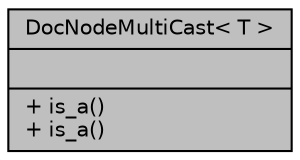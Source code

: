 digraph "DocNodeMultiCast&lt; T &gt;"
{
 // LATEX_PDF_SIZE
  edge [fontname="Helvetica",fontsize="10",labelfontname="Helvetica",labelfontsize="10"];
  node [fontname="Helvetica",fontsize="10",shape=record];
  Node1 [label="{DocNodeMultiCast\< T \>\n||+ is_a()\l+ is_a()\l}",height=0.2,width=0.4,color="black", fillcolor="grey75", style="filled", fontcolor="black",tooltip=" "];
}
